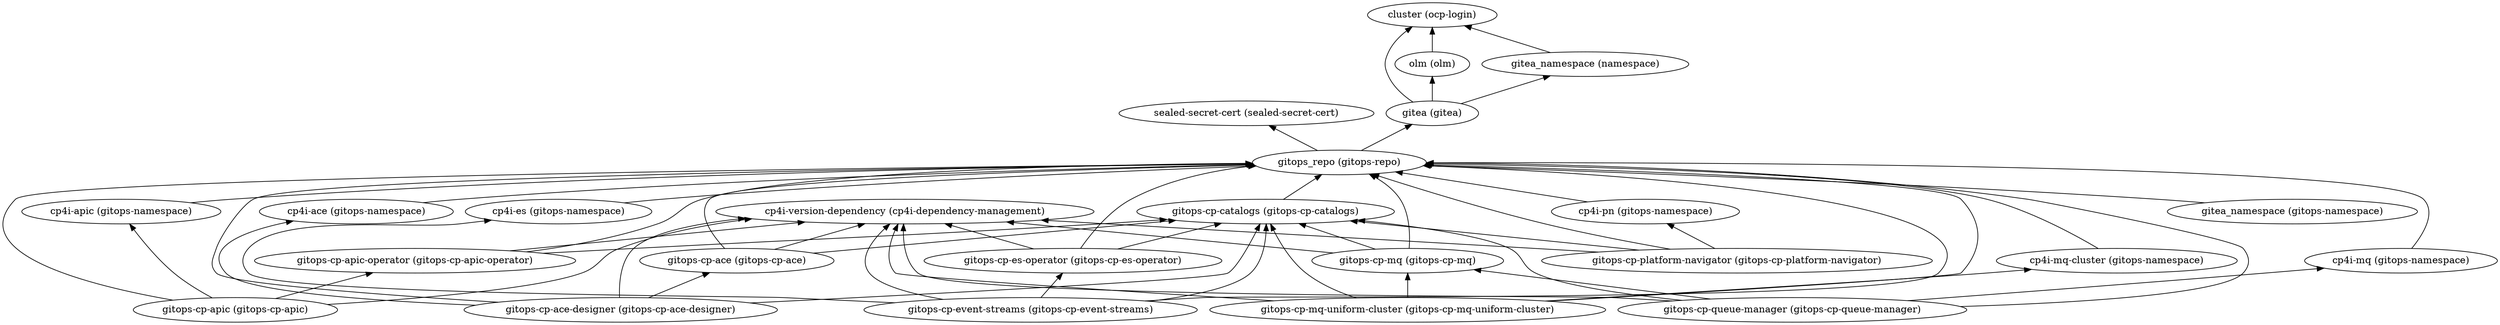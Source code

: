 digraph {
    rankdir="BT"
    "cp4i-version-dependency (cp4i-dependency-management)"
"gitops-cp-ace (gitops-cp-ace)" -> "gitops_repo (gitops-repo)"
"gitops-cp-ace (gitops-cp-ace)" -> "gitops-cp-catalogs (gitops-cp-catalogs)"
"gitops-cp-ace (gitops-cp-ace)" -> "cp4i-version-dependency (cp4i-dependency-management)"
"gitops-cp-ace (gitops-cp-ace)"
"gitops_repo (gitops-repo)" -> "sealed-secret-cert (sealed-secret-cert)"
"gitops_repo (gitops-repo)" -> "gitea (gitea)"
"gitops_repo (gitops-repo)"
"sealed-secret-cert (sealed-secret-cert)"
"gitea (gitea)" -> "cluster (ocp-login)"
"gitea (gitea)" -> "olm (olm)"
"gitea (gitea)" -> "gitea_namespace (namespace)"
"gitea (gitea)"
"cluster (ocp-login)"
"olm (olm)" -> "cluster (ocp-login)"
"olm (olm)"
"gitea_namespace (namespace)" -> "cluster (ocp-login)"
"gitea_namespace (namespace)"
"gitops-cp-catalogs (gitops-cp-catalogs)" -> "gitops_repo (gitops-repo)"
"gitops-cp-catalogs (gitops-cp-catalogs)"
"gitops-cp-ace-designer (gitops-cp-ace-designer)" -> "gitops_repo (gitops-repo)"
"gitops-cp-ace-designer (gitops-cp-ace-designer)" -> "cp4i-ace (gitops-namespace)"
"gitops-cp-ace-designer (gitops-cp-ace-designer)" -> "gitops-cp-catalogs (gitops-cp-catalogs)"
"gitops-cp-ace-designer (gitops-cp-ace-designer)" -> "cp4i-version-dependency (cp4i-dependency-management)"
"gitops-cp-ace-designer (gitops-cp-ace-designer)" -> "gitops-cp-ace (gitops-cp-ace)"
"gitops-cp-ace-designer (gitops-cp-ace-designer)"
"cp4i-ace (gitops-namespace)" -> "gitops_repo (gitops-repo)"
"cp4i-ace (gitops-namespace)"
"gitops-cp-apic (gitops-cp-apic)" -> "gitops_repo (gitops-repo)"
"gitops-cp-apic (gitops-cp-apic)" -> "cp4i-apic (gitops-namespace)"
"gitops-cp-apic (gitops-cp-apic)" -> "gitops-cp-apic-operator (gitops-cp-apic-operator)"
"gitops-cp-apic (gitops-cp-apic)" -> "cp4i-version-dependency (cp4i-dependency-management)"
"gitops-cp-apic (gitops-cp-apic)"
"cp4i-apic (gitops-namespace)" -> "gitops_repo (gitops-repo)"
"cp4i-apic (gitops-namespace)"
"gitops-cp-apic-operator (gitops-cp-apic-operator)" -> "gitops_repo (gitops-repo)"
"gitops-cp-apic-operator (gitops-cp-apic-operator)" -> "gitops-cp-catalogs (gitops-cp-catalogs)"
"gitops-cp-apic-operator (gitops-cp-apic-operator)" -> "cp4i-version-dependency (cp4i-dependency-management)"
"gitops-cp-apic-operator (gitops-cp-apic-operator)"
"gitops-cp-es-operator (gitops-cp-es-operator)" -> "gitops_repo (gitops-repo)"
"gitops-cp-es-operator (gitops-cp-es-operator)" -> "gitops-cp-catalogs (gitops-cp-catalogs)"
"gitops-cp-es-operator (gitops-cp-es-operator)" -> "cp4i-version-dependency (cp4i-dependency-management)"
"gitops-cp-es-operator (gitops-cp-es-operator)"
"gitops-cp-event-streams (gitops-cp-event-streams)" -> "gitops_repo (gitops-repo)"
"gitops-cp-event-streams (gitops-cp-event-streams)" -> "gitops-cp-catalogs (gitops-cp-catalogs)"
"gitops-cp-event-streams (gitops-cp-event-streams)" -> "cp4i-version-dependency (cp4i-dependency-management)"
"gitops-cp-event-streams (gitops-cp-event-streams)" -> "cp4i-es (gitops-namespace)"
"gitops-cp-event-streams (gitops-cp-event-streams)" -> "gitops-cp-es-operator (gitops-cp-es-operator)"
"gitops-cp-event-streams (gitops-cp-event-streams)"
"cp4i-es (gitops-namespace)" -> "gitops_repo (gitops-repo)"
"cp4i-es (gitops-namespace)"
"gitops-cp-mq (gitops-cp-mq)" -> "gitops_repo (gitops-repo)"
"gitops-cp-mq (gitops-cp-mq)" -> "gitops-cp-catalogs (gitops-cp-catalogs)"
"gitops-cp-mq (gitops-cp-mq)" -> "cp4i-version-dependency (cp4i-dependency-management)"
"gitops-cp-mq (gitops-cp-mq)"
"gitops-cp-mq-uniform-cluster (gitops-cp-mq-uniform-cluster)" -> "gitops_repo (gitops-repo)"
"gitops-cp-mq-uniform-cluster (gitops-cp-mq-uniform-cluster)" -> "gitops-cp-catalogs (gitops-cp-catalogs)"
"gitops-cp-mq-uniform-cluster (gitops-cp-mq-uniform-cluster)" -> "cp4i-version-dependency (cp4i-dependency-management)"
"gitops-cp-mq-uniform-cluster (gitops-cp-mq-uniform-cluster)" -> "cp4i-mq-cluster (gitops-namespace)"
"gitops-cp-mq-uniform-cluster (gitops-cp-mq-uniform-cluster)" -> "gitops-cp-mq (gitops-cp-mq)"
"gitops-cp-mq-uniform-cluster (gitops-cp-mq-uniform-cluster)"
"cp4i-mq-cluster (gitops-namespace)" -> "gitops_repo (gitops-repo)"
"cp4i-mq-cluster (gitops-namespace)"
"gitops-cp-platform-navigator (gitops-cp-platform-navigator)" -> "gitops_repo (gitops-repo)"
"gitops-cp-platform-navigator (gitops-cp-platform-navigator)" -> "cp4i-pn (gitops-namespace)"
"gitops-cp-platform-navigator (gitops-cp-platform-navigator)" -> "gitops-cp-catalogs (gitops-cp-catalogs)"
"gitops-cp-platform-navigator (gitops-cp-platform-navigator)" -> "cp4i-version-dependency (cp4i-dependency-management)"
"gitops-cp-platform-navigator (gitops-cp-platform-navigator)"
"cp4i-pn (gitops-namespace)" -> "gitops_repo (gitops-repo)"
"cp4i-pn (gitops-namespace)"
"gitops-cp-queue-manager (gitops-cp-queue-manager)" -> "gitops_repo (gitops-repo)"
"gitops-cp-queue-manager (gitops-cp-queue-manager)" -> "gitops-cp-catalogs (gitops-cp-catalogs)"
"gitops-cp-queue-manager (gitops-cp-queue-manager)" -> "cp4i-version-dependency (cp4i-dependency-management)"
"gitops-cp-queue-manager (gitops-cp-queue-manager)" -> "cp4i-mq (gitops-namespace)"
"gitops-cp-queue-manager (gitops-cp-queue-manager)" -> "gitops-cp-mq (gitops-cp-mq)"
"gitops-cp-queue-manager (gitops-cp-queue-manager)"
"cp4i-mq (gitops-namespace)" -> "gitops_repo (gitops-repo)"
"cp4i-mq (gitops-namespace)"
"gitea_namespace (gitops-namespace)" -> "gitops_repo (gitops-repo)"
"gitea_namespace (gitops-namespace)"
  }